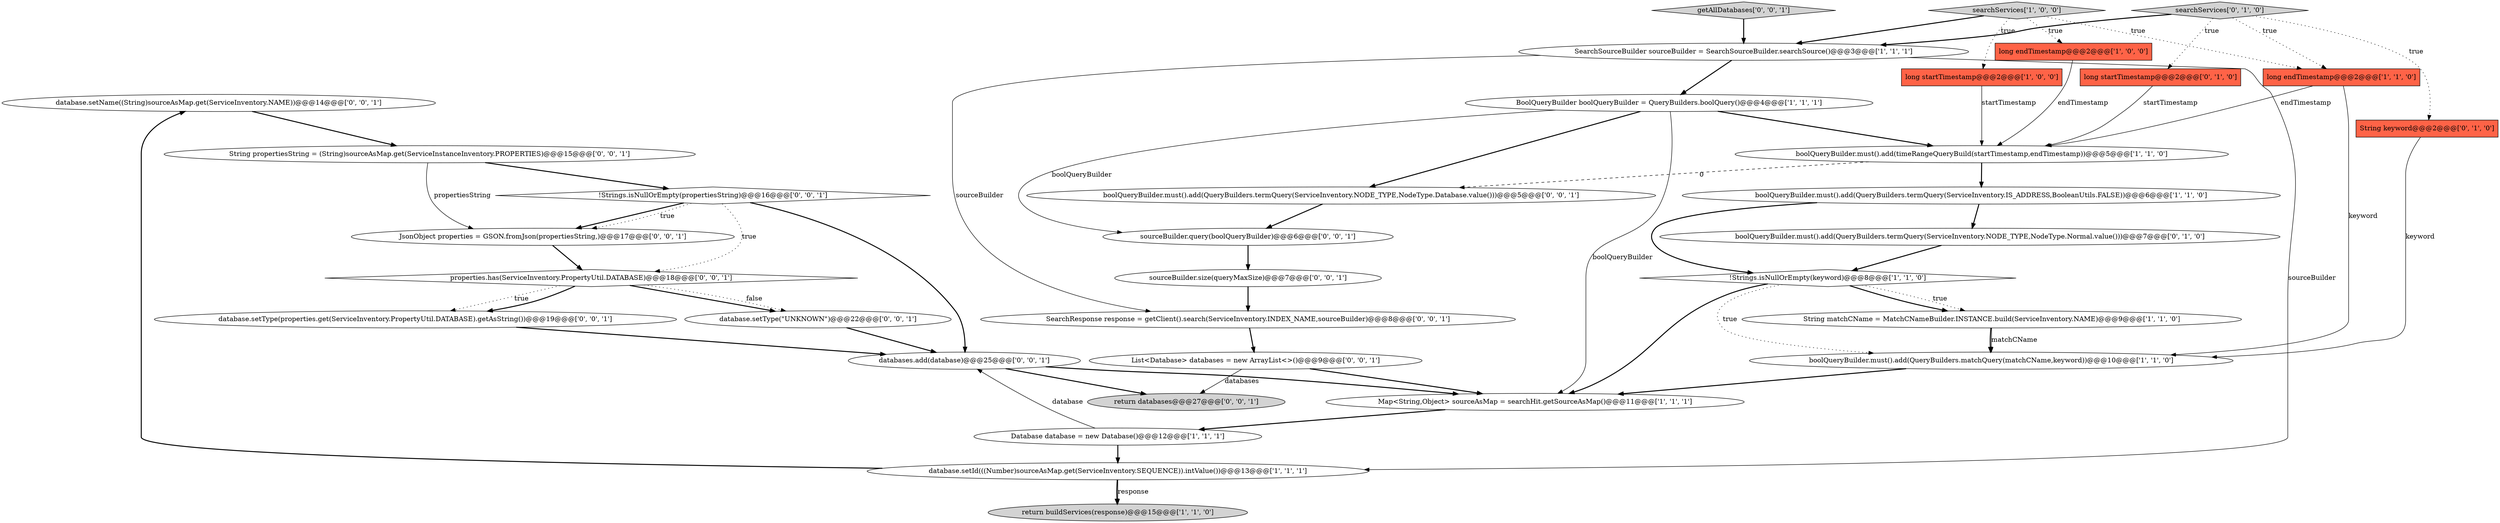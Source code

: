 digraph {
29 [style = filled, label = "database.setName((String)sourceAsMap.get(ServiceInventory.NAME))@@@14@@@['0', '0', '1']", fillcolor = white, shape = ellipse image = "AAA0AAABBB3BBB"];
18 [style = filled, label = "boolQueryBuilder.must().add(QueryBuilders.termQuery(ServiceInventory.NODE_TYPE,NodeType.Normal.value()))@@@7@@@['0', '1', '0']", fillcolor = white, shape = ellipse image = "AAA1AAABBB2BBB"];
28 [style = filled, label = "String propertiesString = (String)sourceAsMap.get(ServiceInstanceInventory.PROPERTIES)@@@15@@@['0', '0', '1']", fillcolor = white, shape = ellipse image = "AAA0AAABBB3BBB"];
25 [style = filled, label = "sourceBuilder.query(boolQueryBuilder)@@@6@@@['0', '0', '1']", fillcolor = white, shape = ellipse image = "AAA0AAABBB3BBB"];
0 [style = filled, label = "long startTimestamp@@@2@@@['1', '0', '0']", fillcolor = tomato, shape = box image = "AAA0AAABBB1BBB"];
8 [style = filled, label = "database.setId(((Number)sourceAsMap.get(ServiceInventory.SEQUENCE)).intValue())@@@13@@@['1', '1', '1']", fillcolor = white, shape = ellipse image = "AAA0AAABBB1BBB"];
17 [style = filled, label = "searchServices['0', '1', '0']", fillcolor = lightgray, shape = diamond image = "AAA0AAABBB2BBB"];
31 [style = filled, label = "getAllDatabases['0', '0', '1']", fillcolor = lightgray, shape = diamond image = "AAA0AAABBB3BBB"];
20 [style = filled, label = "return databases@@@27@@@['0', '0', '1']", fillcolor = lightgray, shape = ellipse image = "AAA0AAABBB3BBB"];
27 [style = filled, label = "boolQueryBuilder.must().add(QueryBuilders.termQuery(ServiceInventory.NODE_TYPE,NodeType.Database.value()))@@@5@@@['0', '0', '1']", fillcolor = white, shape = ellipse image = "AAA0AAABBB3BBB"];
22 [style = filled, label = "!Strings.isNullOrEmpty(propertiesString)@@@16@@@['0', '0', '1']", fillcolor = white, shape = diamond image = "AAA0AAABBB3BBB"];
26 [style = filled, label = "properties.has(ServiceInventory.PropertyUtil.DATABASE)@@@18@@@['0', '0', '1']", fillcolor = white, shape = diamond image = "AAA0AAABBB3BBB"];
15 [style = filled, label = "long startTimestamp@@@2@@@['0', '1', '0']", fillcolor = tomato, shape = box image = "AAA0AAABBB2BBB"];
6 [style = filled, label = "Map<String,Object> sourceAsMap = searchHit.getSourceAsMap()@@@11@@@['1', '1', '1']", fillcolor = white, shape = ellipse image = "AAA0AAABBB1BBB"];
19 [style = filled, label = "sourceBuilder.size(queryMaxSize)@@@7@@@['0', '0', '1']", fillcolor = white, shape = ellipse image = "AAA0AAABBB3BBB"];
1 [style = filled, label = "long endTimestamp@@@2@@@['1', '0', '0']", fillcolor = tomato, shape = box image = "AAA0AAABBB1BBB"];
23 [style = filled, label = "List<Database> databases = new ArrayList<>()@@@9@@@['0', '0', '1']", fillcolor = white, shape = ellipse image = "AAA0AAABBB3BBB"];
7 [style = filled, label = "BoolQueryBuilder boolQueryBuilder = QueryBuilders.boolQuery()@@@4@@@['1', '1', '1']", fillcolor = white, shape = ellipse image = "AAA0AAABBB1BBB"];
5 [style = filled, label = "Database database = new Database()@@@12@@@['1', '1', '1']", fillcolor = white, shape = ellipse image = "AAA0AAABBB1BBB"];
12 [style = filled, label = "boolQueryBuilder.must().add(QueryBuilders.termQuery(ServiceInventory.IS_ADDRESS,BooleanUtils.FALSE))@@@6@@@['1', '1', '0']", fillcolor = white, shape = ellipse image = "AAA0AAABBB1BBB"];
3 [style = filled, label = "!Strings.isNullOrEmpty(keyword)@@@8@@@['1', '1', '0']", fillcolor = white, shape = diamond image = "AAA0AAABBB1BBB"];
32 [style = filled, label = "databases.add(database)@@@25@@@['0', '0', '1']", fillcolor = white, shape = ellipse image = "AAA0AAABBB3BBB"];
2 [style = filled, label = "boolQueryBuilder.must().add(timeRangeQueryBuild(startTimestamp,endTimestamp))@@@5@@@['1', '1', '0']", fillcolor = white, shape = ellipse image = "AAA0AAABBB1BBB"];
24 [style = filled, label = "database.setType(\"UNKNOWN\")@@@22@@@['0', '0', '1']", fillcolor = white, shape = ellipse image = "AAA0AAABBB3BBB"];
30 [style = filled, label = "database.setType(properties.get(ServiceInventory.PropertyUtil.DATABASE).getAsString())@@@19@@@['0', '0', '1']", fillcolor = white, shape = ellipse image = "AAA0AAABBB3BBB"];
33 [style = filled, label = "JsonObject properties = GSON.fromJson(propertiesString,)@@@17@@@['0', '0', '1']", fillcolor = white, shape = ellipse image = "AAA0AAABBB3BBB"];
9 [style = filled, label = "return buildServices(response)@@@15@@@['1', '1', '0']", fillcolor = lightgray, shape = ellipse image = "AAA0AAABBB1BBB"];
13 [style = filled, label = "boolQueryBuilder.must().add(QueryBuilders.matchQuery(matchCName,keyword))@@@10@@@['1', '1', '0']", fillcolor = white, shape = ellipse image = "AAA0AAABBB1BBB"];
11 [style = filled, label = "SearchSourceBuilder sourceBuilder = SearchSourceBuilder.searchSource()@@@3@@@['1', '1', '1']", fillcolor = white, shape = ellipse image = "AAA0AAABBB1BBB"];
14 [style = filled, label = "searchServices['1', '0', '0']", fillcolor = lightgray, shape = diamond image = "AAA0AAABBB1BBB"];
21 [style = filled, label = "SearchResponse response = getClient().search(ServiceInventory.INDEX_NAME,sourceBuilder)@@@8@@@['0', '0', '1']", fillcolor = white, shape = ellipse image = "AAA0AAABBB3BBB"];
4 [style = filled, label = "String matchCName = MatchCNameBuilder.INSTANCE.build(ServiceInventory.NAME)@@@9@@@['1', '1', '0']", fillcolor = white, shape = ellipse image = "AAA0AAABBB1BBB"];
10 [style = filled, label = "long endTimestamp@@@2@@@['1', '1', '0']", fillcolor = tomato, shape = box image = "AAA0AAABBB1BBB"];
16 [style = filled, label = "String keyword@@@2@@@['0', '1', '0']", fillcolor = tomato, shape = box image = "AAA0AAABBB2BBB"];
18->3 [style = bold, label=""];
16->13 [style = solid, label="keyword"];
5->32 [style = solid, label="database"];
23->20 [style = solid, label="databases"];
26->24 [style = bold, label=""];
24->32 [style = bold, label=""];
14->0 [style = dotted, label="true"];
31->11 [style = bold, label=""];
5->8 [style = bold, label=""];
8->9 [style = bold, label=""];
27->25 [style = bold, label=""];
17->16 [style = dotted, label="true"];
0->2 [style = solid, label="startTimestamp"];
7->27 [style = bold, label=""];
14->1 [style = dotted, label="true"];
25->19 [style = bold, label=""];
22->33 [style = bold, label=""];
29->28 [style = bold, label=""];
13->6 [style = bold, label=""];
2->27 [style = dashed, label="0"];
1->2 [style = solid, label="endTimestamp"];
4->13 [style = solid, label="matchCName"];
26->30 [style = dotted, label="true"];
14->11 [style = bold, label=""];
15->2 [style = solid, label="startTimestamp"];
8->9 [style = solid, label="response"];
11->8 [style = solid, label="sourceBuilder"];
3->6 [style = bold, label=""];
28->33 [style = solid, label="propertiesString"];
11->7 [style = bold, label=""];
10->13 [style = solid, label="keyword"];
11->21 [style = solid, label="sourceBuilder"];
19->21 [style = bold, label=""];
28->22 [style = bold, label=""];
22->32 [style = bold, label=""];
32->20 [style = bold, label=""];
8->29 [style = bold, label=""];
23->6 [style = bold, label=""];
17->15 [style = dotted, label="true"];
7->6 [style = solid, label="boolQueryBuilder"];
17->10 [style = dotted, label="true"];
3->4 [style = dotted, label="true"];
12->3 [style = bold, label=""];
30->32 [style = bold, label=""];
12->18 [style = bold, label=""];
6->5 [style = bold, label=""];
32->6 [style = bold, label=""];
17->11 [style = bold, label=""];
14->10 [style = dotted, label="true"];
4->13 [style = bold, label=""];
10->2 [style = solid, label="endTimestamp"];
26->24 [style = dotted, label="false"];
7->25 [style = solid, label="boolQueryBuilder"];
21->23 [style = bold, label=""];
26->30 [style = bold, label=""];
3->13 [style = dotted, label="true"];
3->4 [style = bold, label=""];
22->33 [style = dotted, label="true"];
2->12 [style = bold, label=""];
33->26 [style = bold, label=""];
22->26 [style = dotted, label="true"];
7->2 [style = bold, label=""];
}
